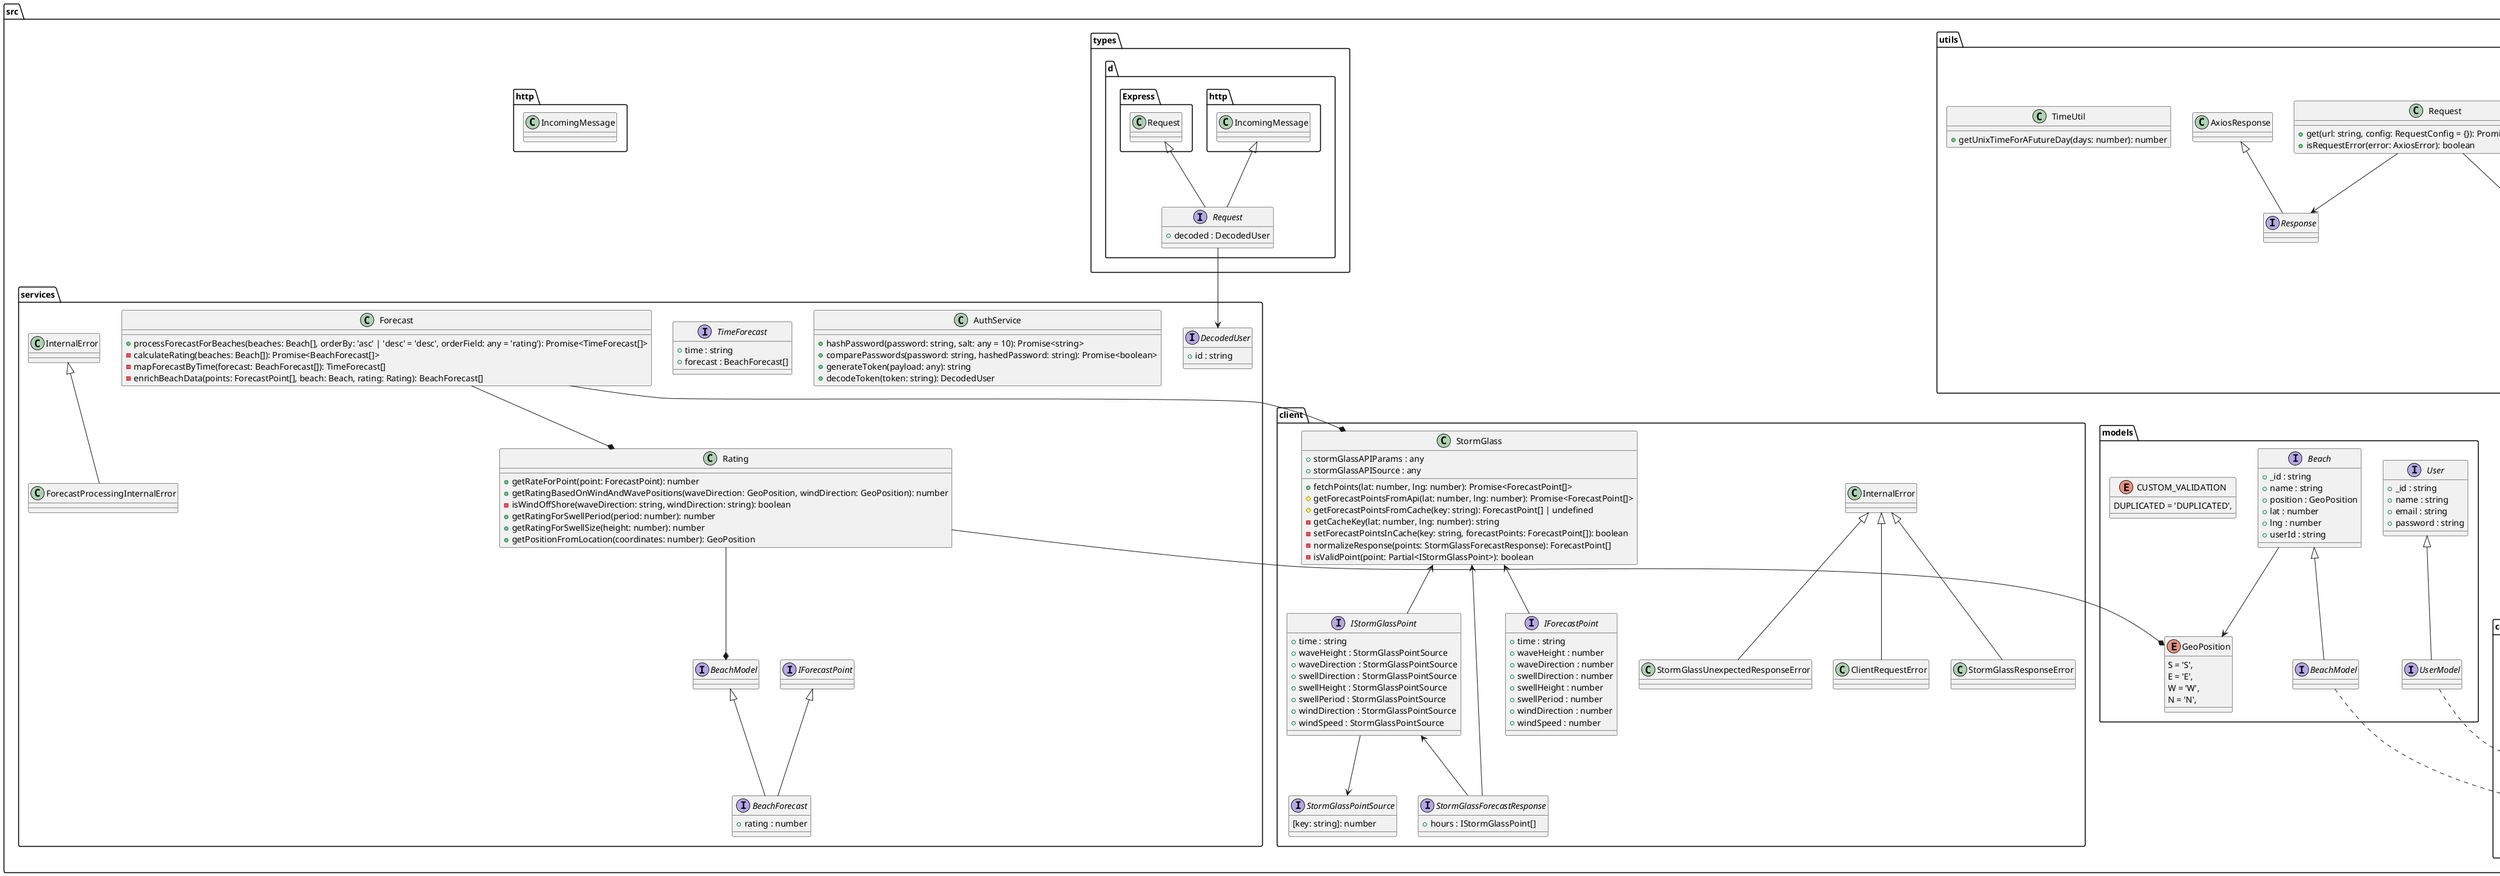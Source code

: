 @startuml class

package src {
  package client {
    interface StormGlassPointSource{
      [key: string]: number
    }

    interface IStormGlassPoint{
      +time : string
      +waveHeight : StormGlassPointSource
      +waveDirection : StormGlassPointSource
      +swellDirection : StormGlassPointSource
      +swellHeight : StormGlassPointSource
      +swellPeriod : StormGlassPointSource
      +windDirection : StormGlassPointSource
      +windSpeed : StormGlassPointSource
    }

    interface StormGlassForecastResponse{
      +hours : IStormGlassPoint[]
    }

    interface IForecastPoint{
      +time : string
      +waveHeight : number
      +waveDirection : number
      +swellDirection : number
      +swellHeight : number
      +swellPeriod : number
      +windDirection : number
      +windSpeed : number
    }

    class StormGlassUnexpectedResponseError extends InternalError{

    }

    class ClientRequestError extends InternalError{

    }

    class StormGlassResponseError extends InternalError{

    }

    class StormGlass{
      +stormGlassAPIParams : any
      +stormGlassAPISource : any
      +fetchPoints(lat: number, lng: number): Promise<ForecastPoint[]>
      #getForecastPointsFromApi(lat: number, lng: number): Promise<ForecastPoint[]>
      #getForecastPointsFromCache(key: string): ForecastPoint[] | undefined
      -getCacheKey(lat: number, lng: number): string
      -setForecastPointsInCache(key: string, forecastPoints: ForecastPoint[]): boolean
      -normalizeResponse(points: StormGlassForecastResponse): ForecastPoint[]
      -isValidPoint(point: Partial<IStormGlassPoint>): boolean
    }

    IStormGlassPoint --> StormGlassPointSource
    StormGlass <-- IForecastPoint
    StormGlass <-- IStormGlassPoint
    StormGlass <-- StormGlassForecastResponse
    IStormGlassPoint <-- StormGlassForecastResponse
  }

  package controllers {
    class BeachesController{
      +create(req: Request, res: Response): Promise<void>
    }

    class BaseController{

    }

    BaseController <|-- BeachesController

    class ForecastController{
      +getForecastForgeLoggedUser(req: Request, res: Response): Promise<void>
    }

    class BaseController{

    }

    BaseController <|-- ForecastController

    class BaseController{
      #sendCreateUpdateErrorResponse(res: Response, error: mongoose.Error.ValidationError | Error): void
      -handleClientErrors(error: mongoose.Error.ValidationError): TypeLiteral
      #sendErrorResponse(res: Response, apiError: APIError): Response
    }

    class UsersController{
      +create(req: Request, res: Response): Promise<void>
      +authenticate(req: Request, res: Response): Promise<Response>
      +me(req: Request, res: Response): Promise<Response>
    }

    class BaseController{

    }

    BaseController <|-- UsersController

  }

  package middlewares {
    interface HTTPError extends IAPIError{
      +status : number
      +function apiErrorValidator()
    }
  }

  package models {
    enum GeoPosition {
      S = 'S',
      E = 'E',
      W = 'W',
      N = 'N',
    }

    interface Beach{
      +_id : string
      +name : string
      +position : GeoPosition
      +lat : number
      +lng : number
      +userId : string
    }

    interface BeachModel extends Beach {

    }

    BeachModel ..> BeachesController
    Beach --> GeoPosition

    interface User{
      +_id : string
      +name : string
      +email : string
      +password : string
    }

    enum CUSTOM_VALIDATION {
      DUPLICATED = 'DUPLICATED',
    }

    interface UserModel extends User{

    }

    UserModel ..> UsersController
  }

  package services {
    interface DecodedUser{
      +id : string
    }

    class AuthService{
      +hashPassword(password: string, salt: any = 10): Promise<string>
      +comparePasswords(password: string, hashedPassword: string): Promise<boolean>
      +generateToken(payload: any): string
      +decodeToken(token: string): DecodedUser
    }
      
    interface BeachForecast extends BeachModel, IForecastPoint{
      +rating : number
    }

    interface TimeForecast{
      +time : string
      +forecast : BeachForecast[]
    }

    class ForecastProcessingInternalError extends InternalError{

    }

    class Forecast{
      +processForecastForBeaches(beaches: Beach[], orderBy: 'asc' | 'desc' = 'desc', orderField: any = 'rating'): Promise<TimeForecast[]>
      -calculateRating(beaches: Beach[]): Promise<BeachForecast[]>
      -mapForecastByTime(forecast: BeachForecast[]): TimeForecast[]
      -enrichBeachData(points: ForecastPoint[], beach: Beach, rating: Rating): BeachForecast[]
    }

    Forecast --* StormGlass
    Forecast --* Rating

    class Rating{
      +getRateForPoint(point: ForecastPoint): number
      +getRatingBasedOnWindAndWavePositions(waveDirection: GeoPosition, windDirection: GeoPosition): number
      -isWindOffShore(waveDirection: string, windDirection: string): boolean
      +getRatingForSwellPeriod(period: number): number
      +getRatingForSwellSize(height: number): number
      +getPositionFromLocation(coordinates: number): GeoPosition
    }

    Rating --* BeachModel
    Rating --* GeoPosition

  }

  package utils {
    class CacheUtil{
      +set(key: string, value: T, ttl: any = 3600): boolean
      +get(key: string): T | undefined
      +clearAllCache(): void
    }

    interface RequestConfig extends AxiosRequestConfig{

    }

    class AxiosRequestConfig{

    }

    interface Response extends AxiosResponse{

    }

    class AxiosResponse{

    }

    class Request{
      +get(url: string, config: RequestConfig = {}): Promise<Response<T>>
      +isRequestError(error: AxiosError): boolean
    }

    Request --> RequestConfig
    Request --> Response

    class TimeUtil{
      +getUnixTimeForAFutureDay(days: number): number
    }

    package Errors {

      interface IAPIError{
        +message : string
        +code : number
        +codeAsString : string
        +description : string
        +documentation : string
      }

      interface IAPIErrorResponse extends IAPIError{
        +error : string
      }

      class ApiError{
        +format(error: APIError): IAPIErrorResponse
      }

      IAPIErrorResponse --> ApiError

      class InternalError {

      }

      class Error extends InternalError{

      }
    }
  }

  package server {
    class SetupServer extends Server{
      -server : http.Server
      +init(): Promise<void>
      -setupExpress(): void
      -docsSetup(): Promise<void>
      -setupControllers(): void
      -setupErrorHandlers(): void
      +getApp(): Application
      -databaseSetup(): Promise<void>
      +close(): Promise<void>
      +start(): void
    }

    SetupServer --> http.Server
    SetupServer --> HTTPError
    SetupServer --* ForecastController
    SetupServer --* BeachesController
    SetupServer --* UsersController
  }

  package types.d {
    interface Request{
      +decoded : DecodedUser
    }

    class http.IncomingMessage{

    }

    class Express.Request{

    }

    Request --> DecodedUser
    http.IncomingMessage <|-- Request
    Express.Request <|-- Request
  }

  package http {
    class IncomingMessage 
  }
}

@enduml